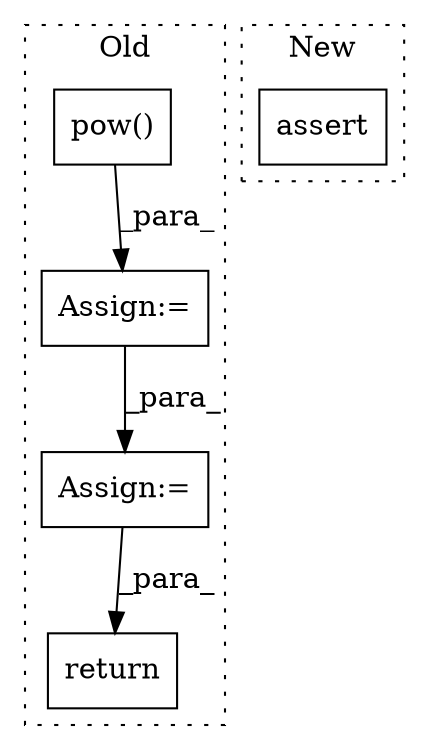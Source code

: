 digraph G {
subgraph cluster0 {
1 [label="pow()" a="75" s="4508,4525" l="7,1" shape="box"];
3 [label="Assign:=" a="68" s="4678" l="3" shape="box"];
4 [label="Assign:=" a="68" s="4929" l="3" shape="box"];
5 [label="return" a="93" s="5643" l="7" shape="box"];
label = "Old";
style="dotted";
}
subgraph cluster1 {
2 [label="assert" a="65" s="4926" l="7" shape="box"];
label = "New";
style="dotted";
}
1 -> 3 [label="_para_"];
3 -> 4 [label="_para_"];
4 -> 5 [label="_para_"];
}